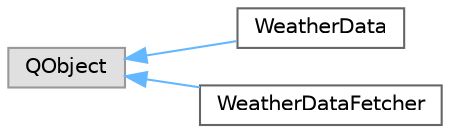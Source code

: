 digraph "Graficzna hierarchia klas"
{
 // LATEX_PDF_SIZE
  bgcolor="transparent";
  edge [fontname=Helvetica,fontsize=10,labelfontname=Helvetica,labelfontsize=10];
  node [fontname=Helvetica,fontsize=10,shape=box,height=0.2,width=0.4];
  rankdir="LR";
  Node0 [id="Node000000",label="QObject",height=0.2,width=0.4,color="grey60", fillcolor="#E0E0E0", style="filled",tooltip=" "];
  Node0 -> Node1 [id="edge2_Node000000_Node000001",dir="back",color="steelblue1",style="solid",tooltip=" "];
  Node1 [id="Node000001",label="WeatherData",height=0.2,width=0.4,color="grey40", fillcolor="white", style="filled",URL="$class_weather_data.html",tooltip="Klasa służy do przechowywania oraz przekazywania danych pogodowych."];
  Node0 -> Node2 [id="edge3_Node000000_Node000002",dir="back",color="steelblue1",style="solid",tooltip=" "];
  Node2 [id="Node000002",label="WeatherDataFetcher",height=0.2,width=0.4,color="grey40", fillcolor="white", style="filled",URL="$class_weather_data_fetcher.html",tooltip="Klasa służąca do pobierania danych pogodowych z internetu."];
}
